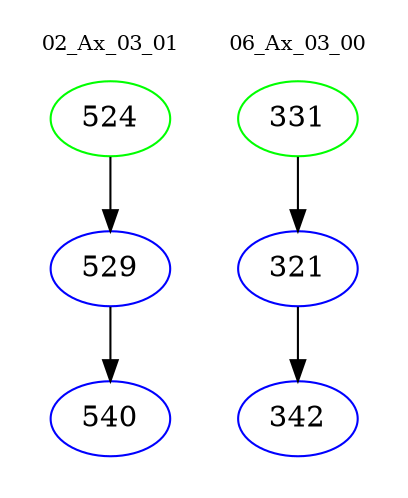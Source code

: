 digraph{
subgraph cluster_0 {
color = white
label = "02_Ax_03_01";
fontsize=10;
T0_524 [label="524", color="green"]
T0_524 -> T0_529 [color="black"]
T0_529 [label="529", color="blue"]
T0_529 -> T0_540 [color="black"]
T0_540 [label="540", color="blue"]
}
subgraph cluster_1 {
color = white
label = "06_Ax_03_00";
fontsize=10;
T1_331 [label="331", color="green"]
T1_331 -> T1_321 [color="black"]
T1_321 [label="321", color="blue"]
T1_321 -> T1_342 [color="black"]
T1_342 [label="342", color="blue"]
}
}
